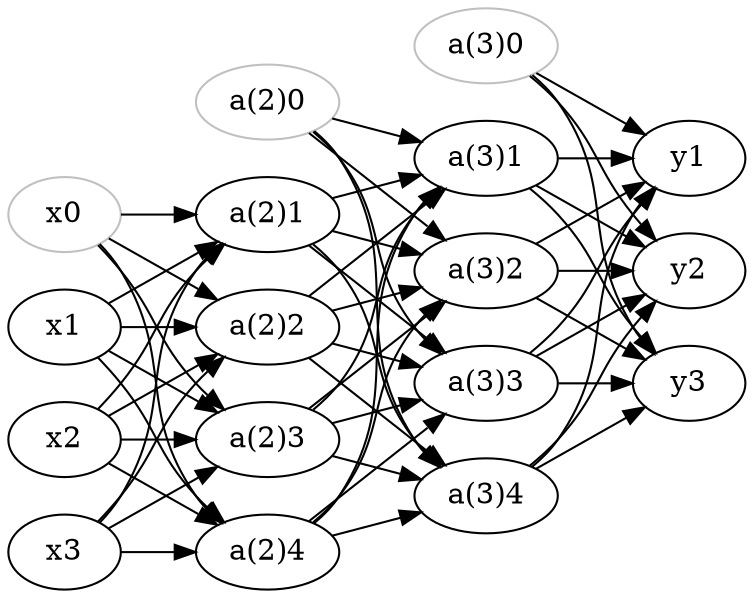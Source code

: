 digraph G{
	rankdir=LR;
	subgraph {
		rankdir=TB;
		rank=same;
		x0[color=gray;];x1;x2;x3;
		x0->x1->x2->x3[style="invis"];
		
	}
	subgraph {
		rankdir=TB;
		rank=same;
		a0[label="a(2)0";color=gray;];
		a1[label="a(2)1"];
		a2[label="a(2)2"];
		a3[label="a(2)3"];
		a4[label="a(2)4"];
		a0->a1->a2->a3->a4[style="invis"];
	}
	subgraph {
		rankdir=TB;
		b0->b1->b2->b3->b4[style="invis"];
		rank=same;
		b0[label="a(3)0";color=gray;];
		b1[label="a(3)1"];
		b2[label="a(3)2"];
		b3[label="a(3)3"];
		b4[label="a(3)4"];
		
	}
	subgraph {
		rankdir=LR;
		rank=same;
		y1[label="y1"];
		y2[label="y2"];
		y3[label="y3"];
		y1->y2->y3[style="invis"];
		
	}
	{x0;x1;x2;x3}->{a1;a2;a3;a4};
	{a0;a1;a2;a3;a4}->{b1;b2;b3;b4};
	{b0;b1;b2;b3;b4}->{y1;y2;y3};
}
